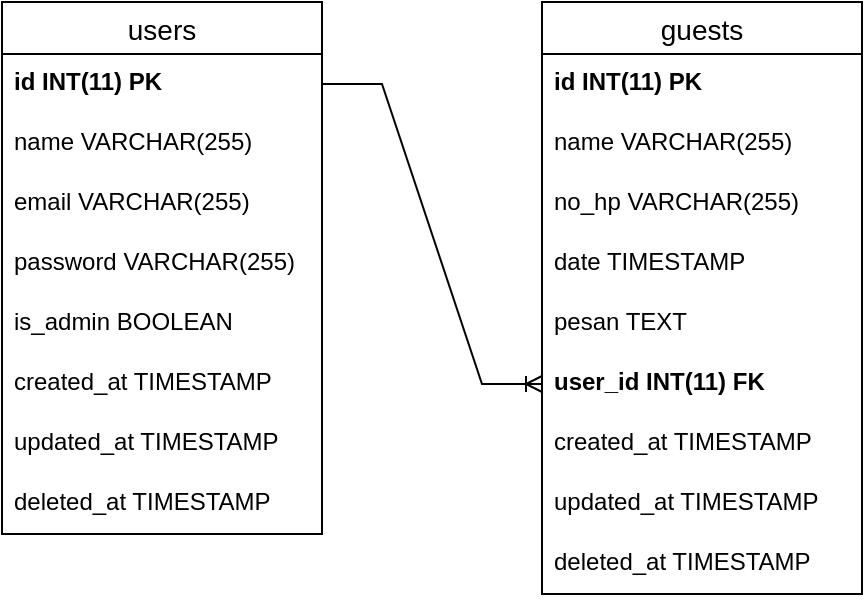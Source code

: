 <mxfile version="16.6.4" type="device"><diagram id="pJFQdvffBSBILEdVpIH0" name="Page-1"><mxGraphModel dx="868" dy="464" grid="1" gridSize="10" guides="1" tooltips="1" connect="1" arrows="1" fold="1" page="1" pageScale="1" pageWidth="827" pageHeight="1169" math="0" shadow="0"><root><mxCell id="0"/><mxCell id="1" parent="0"/><mxCell id="95ICKd6L3p_tKnZw9kU8-1" value="users" style="swimlane;fontStyle=0;childLayout=stackLayout;horizontal=1;startSize=26;horizontalStack=0;resizeParent=1;resizeParentMax=0;resizeLast=0;collapsible=1;marginBottom=0;align=center;fontSize=14;" parent="1" vertex="1"><mxGeometry x="170" y="140" width="160" height="266" as="geometry"><mxRectangle x="170" y="140" width="70" height="26" as="alternateBounds"/></mxGeometry></mxCell><mxCell id="95ICKd6L3p_tKnZw9kU8-2" value="id INT(11) PK" style="text;strokeColor=none;fillColor=none;spacingLeft=4;spacingRight=4;overflow=hidden;rotatable=0;points=[[0,0.5],[1,0.5]];portConstraint=eastwest;fontSize=12;fontStyle=1" parent="95ICKd6L3p_tKnZw9kU8-1" vertex="1"><mxGeometry y="26" width="160" height="30" as="geometry"/></mxCell><mxCell id="95ICKd6L3p_tKnZw9kU8-3" value="name VARCHAR(255)" style="text;strokeColor=none;fillColor=none;spacingLeft=4;spacingRight=4;overflow=hidden;rotatable=0;points=[[0,0.5],[1,0.5]];portConstraint=eastwest;fontSize=12;" parent="95ICKd6L3p_tKnZw9kU8-1" vertex="1"><mxGeometry y="56" width="160" height="30" as="geometry"/></mxCell><mxCell id="95ICKd6L3p_tKnZw9kU8-4" value="email VARCHAR(255)" style="text;strokeColor=none;fillColor=none;spacingLeft=4;spacingRight=4;overflow=hidden;rotatable=0;points=[[0,0.5],[1,0.5]];portConstraint=eastwest;fontSize=12;" parent="95ICKd6L3p_tKnZw9kU8-1" vertex="1"><mxGeometry y="86" width="160" height="30" as="geometry"/></mxCell><mxCell id="95ICKd6L3p_tKnZw9kU8-27" value="password VARCHAR(255)" style="text;strokeColor=none;fillColor=none;spacingLeft=4;spacingRight=4;overflow=hidden;rotatable=0;points=[[0,0.5],[1,0.5]];portConstraint=eastwest;fontSize=12;" parent="95ICKd6L3p_tKnZw9kU8-1" vertex="1"><mxGeometry y="116" width="160" height="30" as="geometry"/></mxCell><mxCell id="95ICKd6L3p_tKnZw9kU8-28" value="is_admin BOOLEAN" style="text;strokeColor=none;fillColor=none;spacingLeft=4;spacingRight=4;overflow=hidden;rotatable=0;points=[[0,0.5],[1,0.5]];portConstraint=eastwest;fontSize=12;" parent="95ICKd6L3p_tKnZw9kU8-1" vertex="1"><mxGeometry y="146" width="160" height="30" as="geometry"/></mxCell><mxCell id="95ICKd6L3p_tKnZw9kU8-29" value="created_at TIMESTAMP" style="text;strokeColor=none;fillColor=none;spacingLeft=4;spacingRight=4;overflow=hidden;rotatable=0;points=[[0,0.5],[1,0.5]];portConstraint=eastwest;fontSize=12;" parent="95ICKd6L3p_tKnZw9kU8-1" vertex="1"><mxGeometry y="176" width="160" height="30" as="geometry"/></mxCell><mxCell id="95ICKd6L3p_tKnZw9kU8-30" value="updated_at TIMESTAMP" style="text;strokeColor=none;fillColor=none;spacingLeft=4;spacingRight=4;overflow=hidden;rotatable=0;points=[[0,0.5],[1,0.5]];portConstraint=eastwest;fontSize=12;" parent="95ICKd6L3p_tKnZw9kU8-1" vertex="1"><mxGeometry y="206" width="160" height="30" as="geometry"/></mxCell><mxCell id="95ICKd6L3p_tKnZw9kU8-31" value="deleted_at TIMESTAMP" style="text;strokeColor=none;fillColor=none;spacingLeft=4;spacingRight=4;overflow=hidden;rotatable=0;points=[[0,0.5],[1,0.5]];portConstraint=eastwest;fontSize=12;" parent="95ICKd6L3p_tKnZw9kU8-1" vertex="1"><mxGeometry y="236" width="160" height="30" as="geometry"/></mxCell><mxCell id="95ICKd6L3p_tKnZw9kU8-5" value="guests" style="swimlane;fontStyle=0;childLayout=stackLayout;horizontal=1;startSize=26;horizontalStack=0;resizeParent=1;resizeParentMax=0;resizeLast=0;collapsible=1;marginBottom=0;align=center;fontSize=14;" parent="1" vertex="1"><mxGeometry x="440" y="140" width="160" height="296" as="geometry"/></mxCell><mxCell id="95ICKd6L3p_tKnZw9kU8-6" value="id INT(11) PK" style="text;strokeColor=none;fillColor=none;spacingLeft=4;spacingRight=4;overflow=hidden;rotatable=0;points=[[0,0.5],[1,0.5]];portConstraint=eastwest;fontSize=12;fontStyle=1" parent="95ICKd6L3p_tKnZw9kU8-5" vertex="1"><mxGeometry y="26" width="160" height="30" as="geometry"/></mxCell><mxCell id="95ICKd6L3p_tKnZw9kU8-7" value="name VARCHAR(255)" style="text;strokeColor=none;fillColor=none;spacingLeft=4;spacingRight=4;overflow=hidden;rotatable=0;points=[[0,0.5],[1,0.5]];portConstraint=eastwest;fontSize=12;" parent="95ICKd6L3p_tKnZw9kU8-5" vertex="1"><mxGeometry y="56" width="160" height="30" as="geometry"/></mxCell><mxCell id="95ICKd6L3p_tKnZw9kU8-8" value="no_hp VARCHAR(255)" style="text;strokeColor=none;fillColor=none;spacingLeft=4;spacingRight=4;overflow=hidden;rotatable=0;points=[[0,0.5],[1,0.5]];portConstraint=eastwest;fontSize=12;" parent="95ICKd6L3p_tKnZw9kU8-5" vertex="1"><mxGeometry y="86" width="160" height="30" as="geometry"/></mxCell><mxCell id="95ICKd6L3p_tKnZw9kU8-32" value="date TIMESTAMP" style="text;strokeColor=none;fillColor=none;spacingLeft=4;spacingRight=4;overflow=hidden;rotatable=0;points=[[0,0.5],[1,0.5]];portConstraint=eastwest;fontSize=12;" parent="95ICKd6L3p_tKnZw9kU8-5" vertex="1"><mxGeometry y="116" width="160" height="30" as="geometry"/></mxCell><mxCell id="95ICKd6L3p_tKnZw9kU8-33" value="pesan TEXT" style="text;strokeColor=none;fillColor=none;spacingLeft=4;spacingRight=4;overflow=hidden;rotatable=0;points=[[0,0.5],[1,0.5]];portConstraint=eastwest;fontSize=12;" parent="95ICKd6L3p_tKnZw9kU8-5" vertex="1"><mxGeometry y="146" width="160" height="30" as="geometry"/></mxCell><mxCell id="95ICKd6L3p_tKnZw9kU8-34" value="user_id INT(11) FK" style="text;strokeColor=none;fillColor=none;spacingLeft=4;spacingRight=4;overflow=hidden;rotatable=0;points=[[0,0.5],[1,0.5]];portConstraint=eastwest;fontSize=12;fontStyle=1" parent="95ICKd6L3p_tKnZw9kU8-5" vertex="1"><mxGeometry y="176" width="160" height="30" as="geometry"/></mxCell><mxCell id="95ICKd6L3p_tKnZw9kU8-35" value="created_at TIMESTAMP" style="text;strokeColor=none;fillColor=none;spacingLeft=4;spacingRight=4;overflow=hidden;rotatable=0;points=[[0,0.5],[1,0.5]];portConstraint=eastwest;fontSize=12;fontStyle=0" parent="95ICKd6L3p_tKnZw9kU8-5" vertex="1"><mxGeometry y="206" width="160" height="30" as="geometry"/></mxCell><mxCell id="95ICKd6L3p_tKnZw9kU8-39" value="updated_at TIMESTAMP" style="text;strokeColor=none;fillColor=none;spacingLeft=4;spacingRight=4;overflow=hidden;rotatable=0;points=[[0,0.5],[1,0.5]];portConstraint=eastwest;fontSize=12;fontStyle=0" parent="95ICKd6L3p_tKnZw9kU8-5" vertex="1"><mxGeometry y="236" width="160" height="30" as="geometry"/></mxCell><mxCell id="95ICKd6L3p_tKnZw9kU8-40" value="deleted_at TIMESTAMP" style="text;strokeColor=none;fillColor=none;spacingLeft=4;spacingRight=4;overflow=hidden;rotatable=0;points=[[0,0.5],[1,0.5]];portConstraint=eastwest;fontSize=12;fontStyle=0" parent="95ICKd6L3p_tKnZw9kU8-5" vertex="1"><mxGeometry y="266" width="160" height="30" as="geometry"/></mxCell><mxCell id="95ICKd6L3p_tKnZw9kU8-41" value="" style="edgeStyle=entityRelationEdgeStyle;fontSize=12;html=1;endArrow=ERoneToMany;rounded=0;exitX=1;exitY=0.5;exitDx=0;exitDy=0;entryX=0;entryY=0.5;entryDx=0;entryDy=0;" parent="1" source="95ICKd6L3p_tKnZw9kU8-2" target="95ICKd6L3p_tKnZw9kU8-34" edge="1"><mxGeometry width="100" height="100" relative="1" as="geometry"><mxPoint x="330" y="270" as="sourcePoint"/><mxPoint x="430" y="170" as="targetPoint"/></mxGeometry></mxCell></root></mxGraphModel></diagram></mxfile>